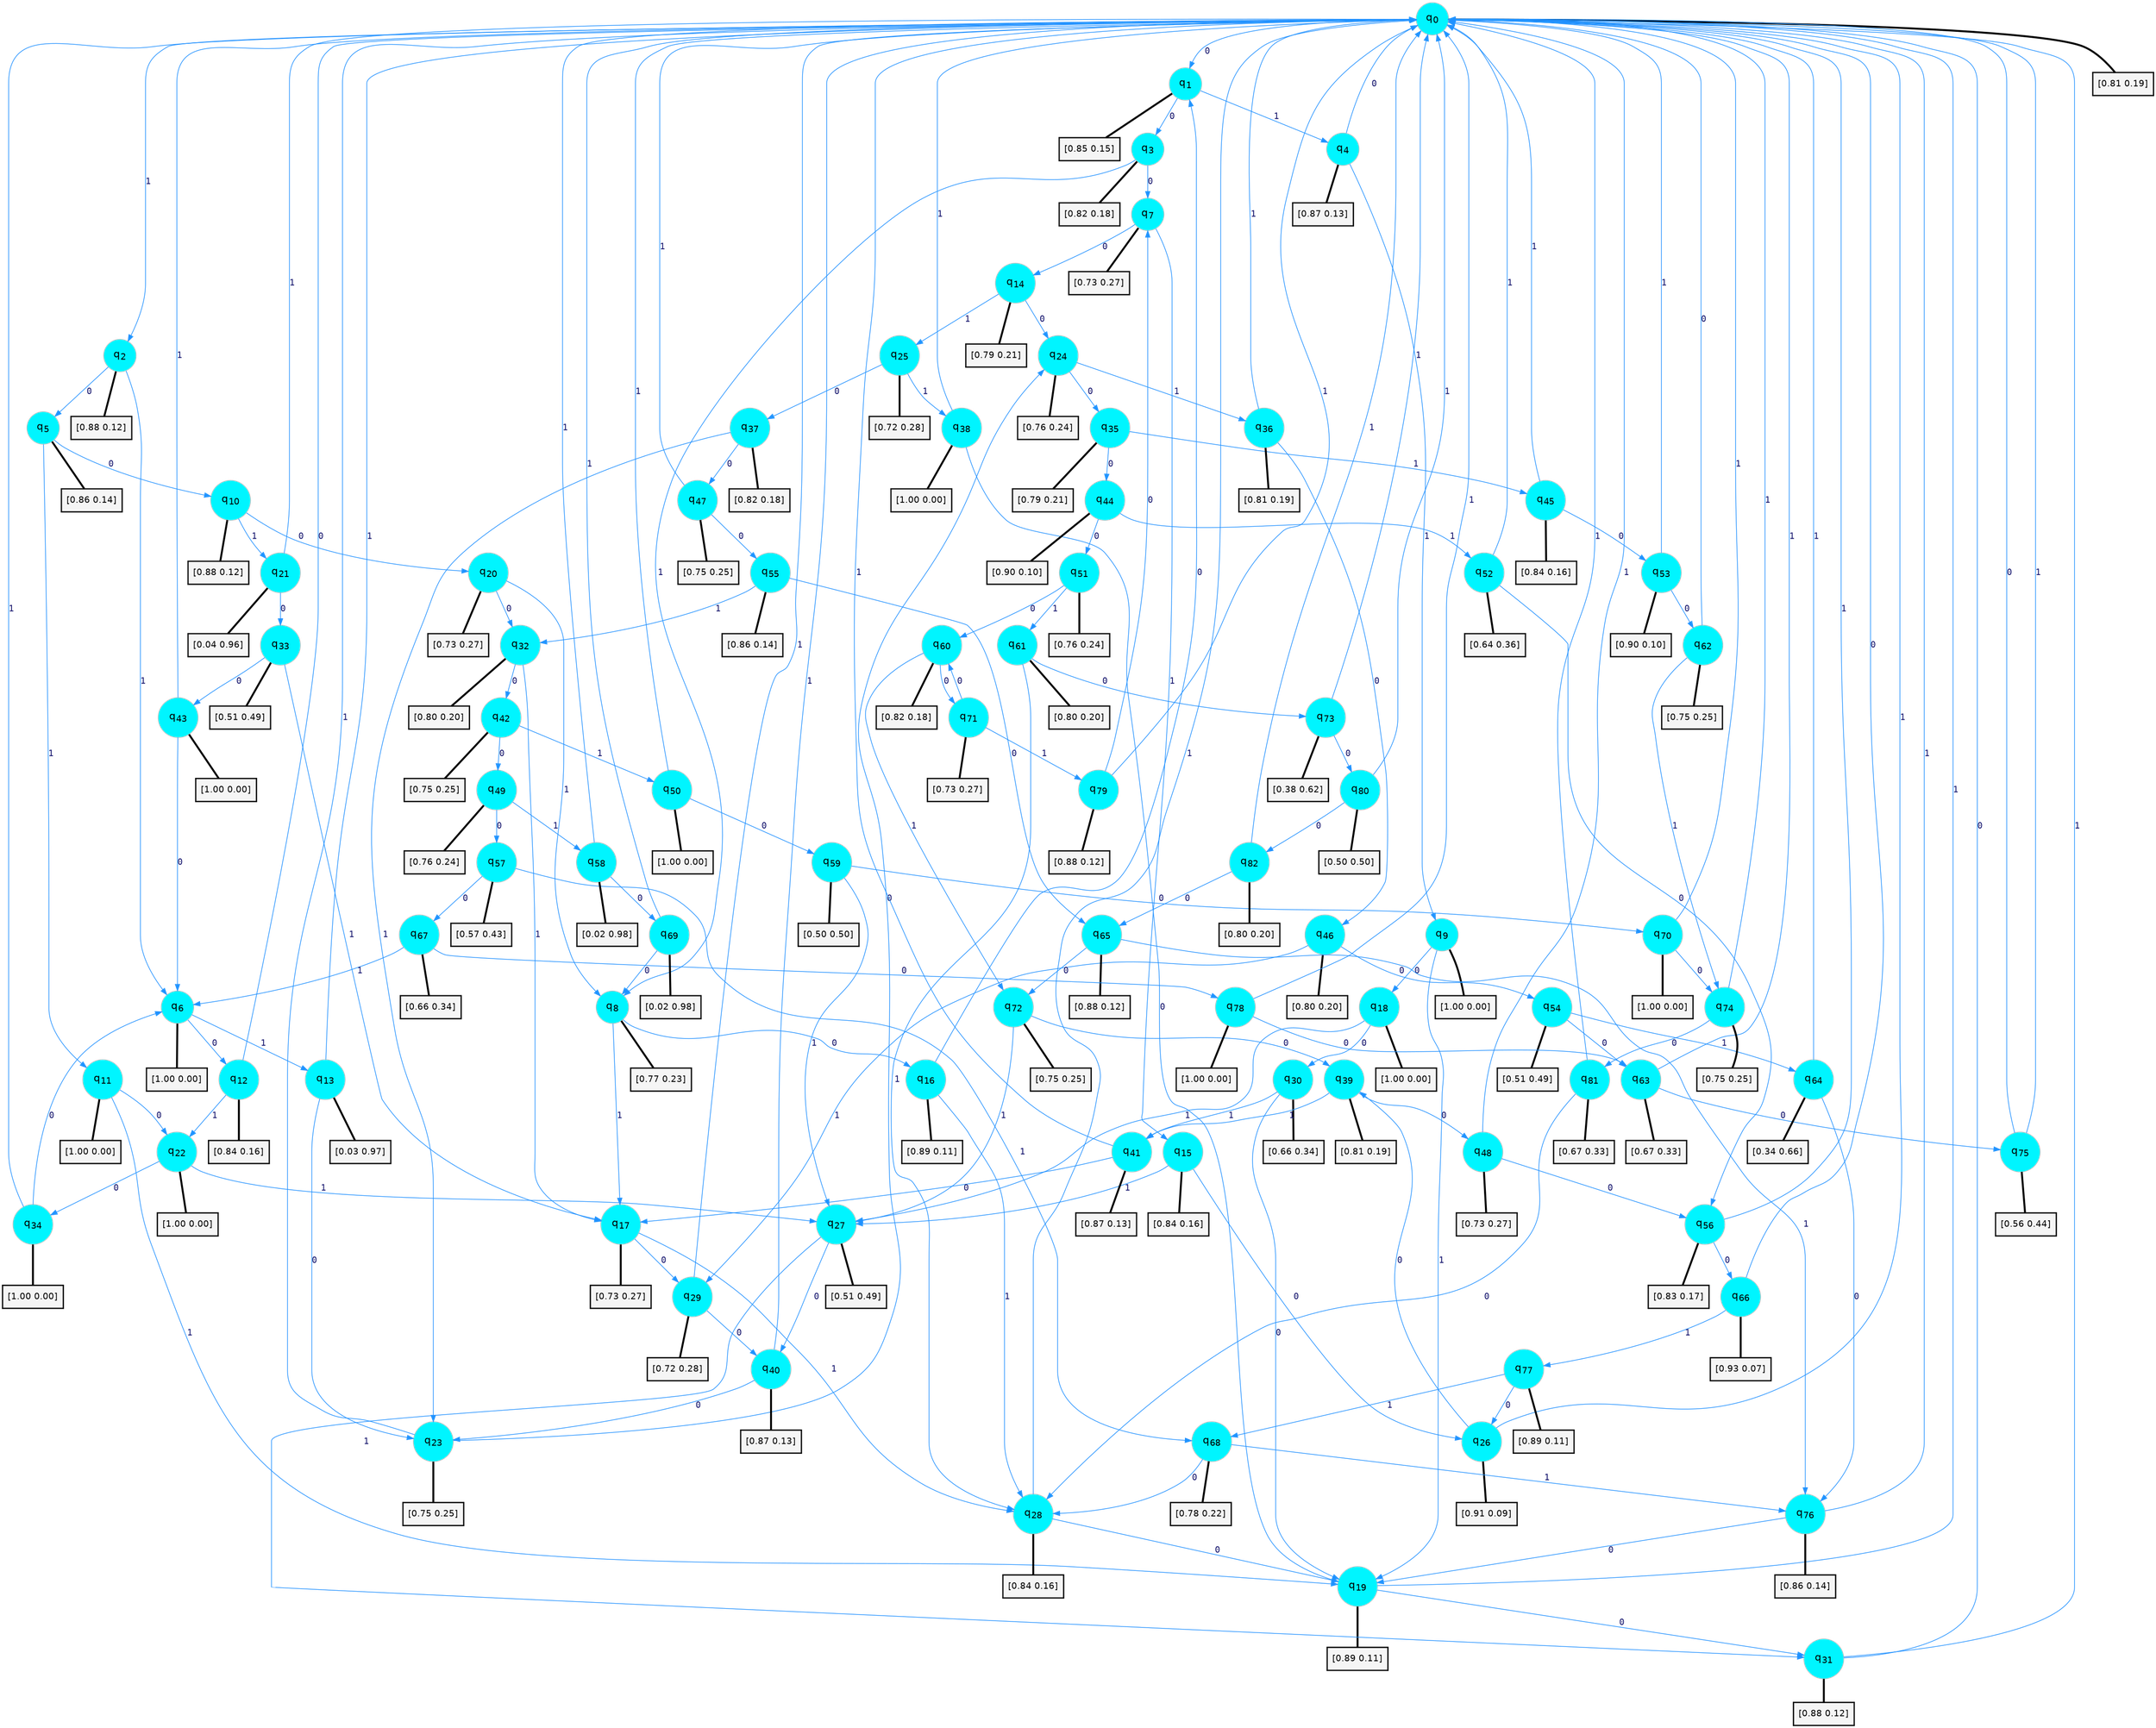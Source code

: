 digraph G {
graph [
bgcolor=transparent, dpi=300, rankdir=TD, size="40,25"];
node [
color=gray, fillcolor=turquoise1, fontcolor=black, fontname=Helvetica, fontsize=16, fontweight=bold, shape=circle, style=filled];
edge [
arrowsize=1, color=dodgerblue1, fontcolor=midnightblue, fontname=courier, fontweight=bold, penwidth=1, style=solid, weight=20];
0[label=<q<SUB>0</SUB>>];
1[label=<q<SUB>1</SUB>>];
2[label=<q<SUB>2</SUB>>];
3[label=<q<SUB>3</SUB>>];
4[label=<q<SUB>4</SUB>>];
5[label=<q<SUB>5</SUB>>];
6[label=<q<SUB>6</SUB>>];
7[label=<q<SUB>7</SUB>>];
8[label=<q<SUB>8</SUB>>];
9[label=<q<SUB>9</SUB>>];
10[label=<q<SUB>10</SUB>>];
11[label=<q<SUB>11</SUB>>];
12[label=<q<SUB>12</SUB>>];
13[label=<q<SUB>13</SUB>>];
14[label=<q<SUB>14</SUB>>];
15[label=<q<SUB>15</SUB>>];
16[label=<q<SUB>16</SUB>>];
17[label=<q<SUB>17</SUB>>];
18[label=<q<SUB>18</SUB>>];
19[label=<q<SUB>19</SUB>>];
20[label=<q<SUB>20</SUB>>];
21[label=<q<SUB>21</SUB>>];
22[label=<q<SUB>22</SUB>>];
23[label=<q<SUB>23</SUB>>];
24[label=<q<SUB>24</SUB>>];
25[label=<q<SUB>25</SUB>>];
26[label=<q<SUB>26</SUB>>];
27[label=<q<SUB>27</SUB>>];
28[label=<q<SUB>28</SUB>>];
29[label=<q<SUB>29</SUB>>];
30[label=<q<SUB>30</SUB>>];
31[label=<q<SUB>31</SUB>>];
32[label=<q<SUB>32</SUB>>];
33[label=<q<SUB>33</SUB>>];
34[label=<q<SUB>34</SUB>>];
35[label=<q<SUB>35</SUB>>];
36[label=<q<SUB>36</SUB>>];
37[label=<q<SUB>37</SUB>>];
38[label=<q<SUB>38</SUB>>];
39[label=<q<SUB>39</SUB>>];
40[label=<q<SUB>40</SUB>>];
41[label=<q<SUB>41</SUB>>];
42[label=<q<SUB>42</SUB>>];
43[label=<q<SUB>43</SUB>>];
44[label=<q<SUB>44</SUB>>];
45[label=<q<SUB>45</SUB>>];
46[label=<q<SUB>46</SUB>>];
47[label=<q<SUB>47</SUB>>];
48[label=<q<SUB>48</SUB>>];
49[label=<q<SUB>49</SUB>>];
50[label=<q<SUB>50</SUB>>];
51[label=<q<SUB>51</SUB>>];
52[label=<q<SUB>52</SUB>>];
53[label=<q<SUB>53</SUB>>];
54[label=<q<SUB>54</SUB>>];
55[label=<q<SUB>55</SUB>>];
56[label=<q<SUB>56</SUB>>];
57[label=<q<SUB>57</SUB>>];
58[label=<q<SUB>58</SUB>>];
59[label=<q<SUB>59</SUB>>];
60[label=<q<SUB>60</SUB>>];
61[label=<q<SUB>61</SUB>>];
62[label=<q<SUB>62</SUB>>];
63[label=<q<SUB>63</SUB>>];
64[label=<q<SUB>64</SUB>>];
65[label=<q<SUB>65</SUB>>];
66[label=<q<SUB>66</SUB>>];
67[label=<q<SUB>67</SUB>>];
68[label=<q<SUB>68</SUB>>];
69[label=<q<SUB>69</SUB>>];
70[label=<q<SUB>70</SUB>>];
71[label=<q<SUB>71</SUB>>];
72[label=<q<SUB>72</SUB>>];
73[label=<q<SUB>73</SUB>>];
74[label=<q<SUB>74</SUB>>];
75[label=<q<SUB>75</SUB>>];
76[label=<q<SUB>76</SUB>>];
77[label=<q<SUB>77</SUB>>];
78[label=<q<SUB>78</SUB>>];
79[label=<q<SUB>79</SUB>>];
80[label=<q<SUB>80</SUB>>];
81[label=<q<SUB>81</SUB>>];
82[label=<q<SUB>82</SUB>>];
83[label="[0.81 0.19]", shape=box,fontcolor=black, fontname=Helvetica, fontsize=14, penwidth=2, fillcolor=whitesmoke,color=black];
84[label="[0.85 0.15]", shape=box,fontcolor=black, fontname=Helvetica, fontsize=14, penwidth=2, fillcolor=whitesmoke,color=black];
85[label="[0.88 0.12]", shape=box,fontcolor=black, fontname=Helvetica, fontsize=14, penwidth=2, fillcolor=whitesmoke,color=black];
86[label="[0.82 0.18]", shape=box,fontcolor=black, fontname=Helvetica, fontsize=14, penwidth=2, fillcolor=whitesmoke,color=black];
87[label="[0.87 0.13]", shape=box,fontcolor=black, fontname=Helvetica, fontsize=14, penwidth=2, fillcolor=whitesmoke,color=black];
88[label="[0.86 0.14]", shape=box,fontcolor=black, fontname=Helvetica, fontsize=14, penwidth=2, fillcolor=whitesmoke,color=black];
89[label="[1.00 0.00]", shape=box,fontcolor=black, fontname=Helvetica, fontsize=14, penwidth=2, fillcolor=whitesmoke,color=black];
90[label="[0.73 0.27]", shape=box,fontcolor=black, fontname=Helvetica, fontsize=14, penwidth=2, fillcolor=whitesmoke,color=black];
91[label="[0.77 0.23]", shape=box,fontcolor=black, fontname=Helvetica, fontsize=14, penwidth=2, fillcolor=whitesmoke,color=black];
92[label="[1.00 0.00]", shape=box,fontcolor=black, fontname=Helvetica, fontsize=14, penwidth=2, fillcolor=whitesmoke,color=black];
93[label="[0.88 0.12]", shape=box,fontcolor=black, fontname=Helvetica, fontsize=14, penwidth=2, fillcolor=whitesmoke,color=black];
94[label="[1.00 0.00]", shape=box,fontcolor=black, fontname=Helvetica, fontsize=14, penwidth=2, fillcolor=whitesmoke,color=black];
95[label="[0.84 0.16]", shape=box,fontcolor=black, fontname=Helvetica, fontsize=14, penwidth=2, fillcolor=whitesmoke,color=black];
96[label="[0.03 0.97]", shape=box,fontcolor=black, fontname=Helvetica, fontsize=14, penwidth=2, fillcolor=whitesmoke,color=black];
97[label="[0.79 0.21]", shape=box,fontcolor=black, fontname=Helvetica, fontsize=14, penwidth=2, fillcolor=whitesmoke,color=black];
98[label="[0.84 0.16]", shape=box,fontcolor=black, fontname=Helvetica, fontsize=14, penwidth=2, fillcolor=whitesmoke,color=black];
99[label="[0.89 0.11]", shape=box,fontcolor=black, fontname=Helvetica, fontsize=14, penwidth=2, fillcolor=whitesmoke,color=black];
100[label="[0.73 0.27]", shape=box,fontcolor=black, fontname=Helvetica, fontsize=14, penwidth=2, fillcolor=whitesmoke,color=black];
101[label="[1.00 0.00]", shape=box,fontcolor=black, fontname=Helvetica, fontsize=14, penwidth=2, fillcolor=whitesmoke,color=black];
102[label="[0.89 0.11]", shape=box,fontcolor=black, fontname=Helvetica, fontsize=14, penwidth=2, fillcolor=whitesmoke,color=black];
103[label="[0.73 0.27]", shape=box,fontcolor=black, fontname=Helvetica, fontsize=14, penwidth=2, fillcolor=whitesmoke,color=black];
104[label="[0.04 0.96]", shape=box,fontcolor=black, fontname=Helvetica, fontsize=14, penwidth=2, fillcolor=whitesmoke,color=black];
105[label="[1.00 0.00]", shape=box,fontcolor=black, fontname=Helvetica, fontsize=14, penwidth=2, fillcolor=whitesmoke,color=black];
106[label="[0.75 0.25]", shape=box,fontcolor=black, fontname=Helvetica, fontsize=14, penwidth=2, fillcolor=whitesmoke,color=black];
107[label="[0.76 0.24]", shape=box,fontcolor=black, fontname=Helvetica, fontsize=14, penwidth=2, fillcolor=whitesmoke,color=black];
108[label="[0.72 0.28]", shape=box,fontcolor=black, fontname=Helvetica, fontsize=14, penwidth=2, fillcolor=whitesmoke,color=black];
109[label="[0.91 0.09]", shape=box,fontcolor=black, fontname=Helvetica, fontsize=14, penwidth=2, fillcolor=whitesmoke,color=black];
110[label="[0.51 0.49]", shape=box,fontcolor=black, fontname=Helvetica, fontsize=14, penwidth=2, fillcolor=whitesmoke,color=black];
111[label="[0.84 0.16]", shape=box,fontcolor=black, fontname=Helvetica, fontsize=14, penwidth=2, fillcolor=whitesmoke,color=black];
112[label="[0.72 0.28]", shape=box,fontcolor=black, fontname=Helvetica, fontsize=14, penwidth=2, fillcolor=whitesmoke,color=black];
113[label="[0.66 0.34]", shape=box,fontcolor=black, fontname=Helvetica, fontsize=14, penwidth=2, fillcolor=whitesmoke,color=black];
114[label="[0.88 0.12]", shape=box,fontcolor=black, fontname=Helvetica, fontsize=14, penwidth=2, fillcolor=whitesmoke,color=black];
115[label="[0.80 0.20]", shape=box,fontcolor=black, fontname=Helvetica, fontsize=14, penwidth=2, fillcolor=whitesmoke,color=black];
116[label="[0.51 0.49]", shape=box,fontcolor=black, fontname=Helvetica, fontsize=14, penwidth=2, fillcolor=whitesmoke,color=black];
117[label="[1.00 0.00]", shape=box,fontcolor=black, fontname=Helvetica, fontsize=14, penwidth=2, fillcolor=whitesmoke,color=black];
118[label="[0.79 0.21]", shape=box,fontcolor=black, fontname=Helvetica, fontsize=14, penwidth=2, fillcolor=whitesmoke,color=black];
119[label="[0.81 0.19]", shape=box,fontcolor=black, fontname=Helvetica, fontsize=14, penwidth=2, fillcolor=whitesmoke,color=black];
120[label="[0.82 0.18]", shape=box,fontcolor=black, fontname=Helvetica, fontsize=14, penwidth=2, fillcolor=whitesmoke,color=black];
121[label="[1.00 0.00]", shape=box,fontcolor=black, fontname=Helvetica, fontsize=14, penwidth=2, fillcolor=whitesmoke,color=black];
122[label="[0.81 0.19]", shape=box,fontcolor=black, fontname=Helvetica, fontsize=14, penwidth=2, fillcolor=whitesmoke,color=black];
123[label="[0.87 0.13]", shape=box,fontcolor=black, fontname=Helvetica, fontsize=14, penwidth=2, fillcolor=whitesmoke,color=black];
124[label="[0.87 0.13]", shape=box,fontcolor=black, fontname=Helvetica, fontsize=14, penwidth=2, fillcolor=whitesmoke,color=black];
125[label="[0.75 0.25]", shape=box,fontcolor=black, fontname=Helvetica, fontsize=14, penwidth=2, fillcolor=whitesmoke,color=black];
126[label="[1.00 0.00]", shape=box,fontcolor=black, fontname=Helvetica, fontsize=14, penwidth=2, fillcolor=whitesmoke,color=black];
127[label="[0.90 0.10]", shape=box,fontcolor=black, fontname=Helvetica, fontsize=14, penwidth=2, fillcolor=whitesmoke,color=black];
128[label="[0.84 0.16]", shape=box,fontcolor=black, fontname=Helvetica, fontsize=14, penwidth=2, fillcolor=whitesmoke,color=black];
129[label="[0.80 0.20]", shape=box,fontcolor=black, fontname=Helvetica, fontsize=14, penwidth=2, fillcolor=whitesmoke,color=black];
130[label="[0.75 0.25]", shape=box,fontcolor=black, fontname=Helvetica, fontsize=14, penwidth=2, fillcolor=whitesmoke,color=black];
131[label="[0.73 0.27]", shape=box,fontcolor=black, fontname=Helvetica, fontsize=14, penwidth=2, fillcolor=whitesmoke,color=black];
132[label="[0.76 0.24]", shape=box,fontcolor=black, fontname=Helvetica, fontsize=14, penwidth=2, fillcolor=whitesmoke,color=black];
133[label="[1.00 0.00]", shape=box,fontcolor=black, fontname=Helvetica, fontsize=14, penwidth=2, fillcolor=whitesmoke,color=black];
134[label="[0.76 0.24]", shape=box,fontcolor=black, fontname=Helvetica, fontsize=14, penwidth=2, fillcolor=whitesmoke,color=black];
135[label="[0.64 0.36]", shape=box,fontcolor=black, fontname=Helvetica, fontsize=14, penwidth=2, fillcolor=whitesmoke,color=black];
136[label="[0.90 0.10]", shape=box,fontcolor=black, fontname=Helvetica, fontsize=14, penwidth=2, fillcolor=whitesmoke,color=black];
137[label="[0.51 0.49]", shape=box,fontcolor=black, fontname=Helvetica, fontsize=14, penwidth=2, fillcolor=whitesmoke,color=black];
138[label="[0.86 0.14]", shape=box,fontcolor=black, fontname=Helvetica, fontsize=14, penwidth=2, fillcolor=whitesmoke,color=black];
139[label="[0.83 0.17]", shape=box,fontcolor=black, fontname=Helvetica, fontsize=14, penwidth=2, fillcolor=whitesmoke,color=black];
140[label="[0.57 0.43]", shape=box,fontcolor=black, fontname=Helvetica, fontsize=14, penwidth=2, fillcolor=whitesmoke,color=black];
141[label="[0.02 0.98]", shape=box,fontcolor=black, fontname=Helvetica, fontsize=14, penwidth=2, fillcolor=whitesmoke,color=black];
142[label="[0.50 0.50]", shape=box,fontcolor=black, fontname=Helvetica, fontsize=14, penwidth=2, fillcolor=whitesmoke,color=black];
143[label="[0.82 0.18]", shape=box,fontcolor=black, fontname=Helvetica, fontsize=14, penwidth=2, fillcolor=whitesmoke,color=black];
144[label="[0.80 0.20]", shape=box,fontcolor=black, fontname=Helvetica, fontsize=14, penwidth=2, fillcolor=whitesmoke,color=black];
145[label="[0.75 0.25]", shape=box,fontcolor=black, fontname=Helvetica, fontsize=14, penwidth=2, fillcolor=whitesmoke,color=black];
146[label="[0.67 0.33]", shape=box,fontcolor=black, fontname=Helvetica, fontsize=14, penwidth=2, fillcolor=whitesmoke,color=black];
147[label="[0.34 0.66]", shape=box,fontcolor=black, fontname=Helvetica, fontsize=14, penwidth=2, fillcolor=whitesmoke,color=black];
148[label="[0.88 0.12]", shape=box,fontcolor=black, fontname=Helvetica, fontsize=14, penwidth=2, fillcolor=whitesmoke,color=black];
149[label="[0.93 0.07]", shape=box,fontcolor=black, fontname=Helvetica, fontsize=14, penwidth=2, fillcolor=whitesmoke,color=black];
150[label="[0.66 0.34]", shape=box,fontcolor=black, fontname=Helvetica, fontsize=14, penwidth=2, fillcolor=whitesmoke,color=black];
151[label="[0.78 0.22]", shape=box,fontcolor=black, fontname=Helvetica, fontsize=14, penwidth=2, fillcolor=whitesmoke,color=black];
152[label="[0.02 0.98]", shape=box,fontcolor=black, fontname=Helvetica, fontsize=14, penwidth=2, fillcolor=whitesmoke,color=black];
153[label="[1.00 0.00]", shape=box,fontcolor=black, fontname=Helvetica, fontsize=14, penwidth=2, fillcolor=whitesmoke,color=black];
154[label="[0.73 0.27]", shape=box,fontcolor=black, fontname=Helvetica, fontsize=14, penwidth=2, fillcolor=whitesmoke,color=black];
155[label="[0.75 0.25]", shape=box,fontcolor=black, fontname=Helvetica, fontsize=14, penwidth=2, fillcolor=whitesmoke,color=black];
156[label="[0.38 0.62]", shape=box,fontcolor=black, fontname=Helvetica, fontsize=14, penwidth=2, fillcolor=whitesmoke,color=black];
157[label="[0.75 0.25]", shape=box,fontcolor=black, fontname=Helvetica, fontsize=14, penwidth=2, fillcolor=whitesmoke,color=black];
158[label="[0.56 0.44]", shape=box,fontcolor=black, fontname=Helvetica, fontsize=14, penwidth=2, fillcolor=whitesmoke,color=black];
159[label="[0.86 0.14]", shape=box,fontcolor=black, fontname=Helvetica, fontsize=14, penwidth=2, fillcolor=whitesmoke,color=black];
160[label="[0.89 0.11]", shape=box,fontcolor=black, fontname=Helvetica, fontsize=14, penwidth=2, fillcolor=whitesmoke,color=black];
161[label="[1.00 0.00]", shape=box,fontcolor=black, fontname=Helvetica, fontsize=14, penwidth=2, fillcolor=whitesmoke,color=black];
162[label="[0.88 0.12]", shape=box,fontcolor=black, fontname=Helvetica, fontsize=14, penwidth=2, fillcolor=whitesmoke,color=black];
163[label="[0.50 0.50]", shape=box,fontcolor=black, fontname=Helvetica, fontsize=14, penwidth=2, fillcolor=whitesmoke,color=black];
164[label="[0.67 0.33]", shape=box,fontcolor=black, fontname=Helvetica, fontsize=14, penwidth=2, fillcolor=whitesmoke,color=black];
165[label="[0.80 0.20]", shape=box,fontcolor=black, fontname=Helvetica, fontsize=14, penwidth=2, fillcolor=whitesmoke,color=black];
0->1 [label=0];
0->2 [label=1];
0->83 [arrowhead=none, penwidth=3,color=black];
1->3 [label=0];
1->4 [label=1];
1->84 [arrowhead=none, penwidth=3,color=black];
2->5 [label=0];
2->6 [label=1];
2->85 [arrowhead=none, penwidth=3,color=black];
3->7 [label=0];
3->8 [label=1];
3->86 [arrowhead=none, penwidth=3,color=black];
4->0 [label=0];
4->9 [label=1];
4->87 [arrowhead=none, penwidth=3,color=black];
5->10 [label=0];
5->11 [label=1];
5->88 [arrowhead=none, penwidth=3,color=black];
6->12 [label=0];
6->13 [label=1];
6->89 [arrowhead=none, penwidth=3,color=black];
7->14 [label=0];
7->15 [label=1];
7->90 [arrowhead=none, penwidth=3,color=black];
8->16 [label=0];
8->17 [label=1];
8->91 [arrowhead=none, penwidth=3,color=black];
9->18 [label=0];
9->19 [label=1];
9->92 [arrowhead=none, penwidth=3,color=black];
10->20 [label=0];
10->21 [label=1];
10->93 [arrowhead=none, penwidth=3,color=black];
11->22 [label=0];
11->19 [label=1];
11->94 [arrowhead=none, penwidth=3,color=black];
12->0 [label=0];
12->22 [label=1];
12->95 [arrowhead=none, penwidth=3,color=black];
13->23 [label=0];
13->0 [label=1];
13->96 [arrowhead=none, penwidth=3,color=black];
14->24 [label=0];
14->25 [label=1];
14->97 [arrowhead=none, penwidth=3,color=black];
15->26 [label=0];
15->27 [label=1];
15->98 [arrowhead=none, penwidth=3,color=black];
16->1 [label=0];
16->28 [label=1];
16->99 [arrowhead=none, penwidth=3,color=black];
17->29 [label=0];
17->28 [label=1];
17->100 [arrowhead=none, penwidth=3,color=black];
18->30 [label=0];
18->27 [label=1];
18->101 [arrowhead=none, penwidth=3,color=black];
19->31 [label=0];
19->0 [label=1];
19->102 [arrowhead=none, penwidth=3,color=black];
20->32 [label=0];
20->8 [label=1];
20->103 [arrowhead=none, penwidth=3,color=black];
21->33 [label=0];
21->0 [label=1];
21->104 [arrowhead=none, penwidth=3,color=black];
22->34 [label=0];
22->27 [label=1];
22->105 [arrowhead=none, penwidth=3,color=black];
23->24 [label=0];
23->0 [label=1];
23->106 [arrowhead=none, penwidth=3,color=black];
24->35 [label=0];
24->36 [label=1];
24->107 [arrowhead=none, penwidth=3,color=black];
25->37 [label=0];
25->38 [label=1];
25->108 [arrowhead=none, penwidth=3,color=black];
26->39 [label=0];
26->0 [label=1];
26->109 [arrowhead=none, penwidth=3,color=black];
27->40 [label=0];
27->31 [label=1];
27->110 [arrowhead=none, penwidth=3,color=black];
28->19 [label=0];
28->0 [label=1];
28->111 [arrowhead=none, penwidth=3,color=black];
29->40 [label=0];
29->0 [label=1];
29->112 [arrowhead=none, penwidth=3,color=black];
30->19 [label=0];
30->41 [label=1];
30->113 [arrowhead=none, penwidth=3,color=black];
31->0 [label=0];
31->0 [label=1];
31->114 [arrowhead=none, penwidth=3,color=black];
32->42 [label=0];
32->17 [label=1];
32->115 [arrowhead=none, penwidth=3,color=black];
33->43 [label=0];
33->17 [label=1];
33->116 [arrowhead=none, penwidth=3,color=black];
34->6 [label=0];
34->0 [label=1];
34->117 [arrowhead=none, penwidth=3,color=black];
35->44 [label=0];
35->45 [label=1];
35->118 [arrowhead=none, penwidth=3,color=black];
36->46 [label=0];
36->0 [label=1];
36->119 [arrowhead=none, penwidth=3,color=black];
37->47 [label=0];
37->23 [label=1];
37->120 [arrowhead=none, penwidth=3,color=black];
38->19 [label=0];
38->0 [label=1];
38->121 [arrowhead=none, penwidth=3,color=black];
39->48 [label=0];
39->41 [label=1];
39->122 [arrowhead=none, penwidth=3,color=black];
40->23 [label=0];
40->0 [label=1];
40->123 [arrowhead=none, penwidth=3,color=black];
41->17 [label=0];
41->0 [label=1];
41->124 [arrowhead=none, penwidth=3,color=black];
42->49 [label=0];
42->50 [label=1];
42->125 [arrowhead=none, penwidth=3,color=black];
43->6 [label=0];
43->0 [label=1];
43->126 [arrowhead=none, penwidth=3,color=black];
44->51 [label=0];
44->52 [label=1];
44->127 [arrowhead=none, penwidth=3,color=black];
45->53 [label=0];
45->0 [label=1];
45->128 [arrowhead=none, penwidth=3,color=black];
46->54 [label=0];
46->29 [label=1];
46->129 [arrowhead=none, penwidth=3,color=black];
47->55 [label=0];
47->0 [label=1];
47->130 [arrowhead=none, penwidth=3,color=black];
48->56 [label=0];
48->0 [label=1];
48->131 [arrowhead=none, penwidth=3,color=black];
49->57 [label=0];
49->58 [label=1];
49->132 [arrowhead=none, penwidth=3,color=black];
50->59 [label=0];
50->0 [label=1];
50->133 [arrowhead=none, penwidth=3,color=black];
51->60 [label=0];
51->61 [label=1];
51->134 [arrowhead=none, penwidth=3,color=black];
52->56 [label=0];
52->0 [label=1];
52->135 [arrowhead=none, penwidth=3,color=black];
53->62 [label=0];
53->0 [label=1];
53->136 [arrowhead=none, penwidth=3,color=black];
54->63 [label=0];
54->64 [label=1];
54->137 [arrowhead=none, penwidth=3,color=black];
55->65 [label=0];
55->32 [label=1];
55->138 [arrowhead=none, penwidth=3,color=black];
56->66 [label=0];
56->0 [label=1];
56->139 [arrowhead=none, penwidth=3,color=black];
57->67 [label=0];
57->68 [label=1];
57->140 [arrowhead=none, penwidth=3,color=black];
58->69 [label=0];
58->0 [label=1];
58->141 [arrowhead=none, penwidth=3,color=black];
59->70 [label=0];
59->27 [label=1];
59->142 [arrowhead=none, penwidth=3,color=black];
60->71 [label=0];
60->72 [label=1];
60->143 [arrowhead=none, penwidth=3,color=black];
61->73 [label=0];
61->28 [label=1];
61->144 [arrowhead=none, penwidth=3,color=black];
62->0 [label=0];
62->74 [label=1];
62->145 [arrowhead=none, penwidth=3,color=black];
63->75 [label=0];
63->0 [label=1];
63->146 [arrowhead=none, penwidth=3,color=black];
64->76 [label=0];
64->0 [label=1];
64->147 [arrowhead=none, penwidth=3,color=black];
65->72 [label=0];
65->76 [label=1];
65->148 [arrowhead=none, penwidth=3,color=black];
66->0 [label=0];
66->77 [label=1];
66->149 [arrowhead=none, penwidth=3,color=black];
67->78 [label=0];
67->6 [label=1];
67->150 [arrowhead=none, penwidth=3,color=black];
68->28 [label=0];
68->76 [label=1];
68->151 [arrowhead=none, penwidth=3,color=black];
69->8 [label=0];
69->0 [label=1];
69->152 [arrowhead=none, penwidth=3,color=black];
70->74 [label=0];
70->0 [label=1];
70->153 [arrowhead=none, penwidth=3,color=black];
71->60 [label=0];
71->79 [label=1];
71->154 [arrowhead=none, penwidth=3,color=black];
72->39 [label=0];
72->27 [label=1];
72->155 [arrowhead=none, penwidth=3,color=black];
73->80 [label=0];
73->0 [label=1];
73->156 [arrowhead=none, penwidth=3,color=black];
74->81 [label=0];
74->0 [label=1];
74->157 [arrowhead=none, penwidth=3,color=black];
75->0 [label=0];
75->0 [label=1];
75->158 [arrowhead=none, penwidth=3,color=black];
76->19 [label=0];
76->0 [label=1];
76->159 [arrowhead=none, penwidth=3,color=black];
77->26 [label=0];
77->68 [label=1];
77->160 [arrowhead=none, penwidth=3,color=black];
78->63 [label=0];
78->0 [label=1];
78->161 [arrowhead=none, penwidth=3,color=black];
79->7 [label=0];
79->0 [label=1];
79->162 [arrowhead=none, penwidth=3,color=black];
80->82 [label=0];
80->0 [label=1];
80->163 [arrowhead=none, penwidth=3,color=black];
81->28 [label=0];
81->0 [label=1];
81->164 [arrowhead=none, penwidth=3,color=black];
82->65 [label=0];
82->0 [label=1];
82->165 [arrowhead=none, penwidth=3,color=black];
}
